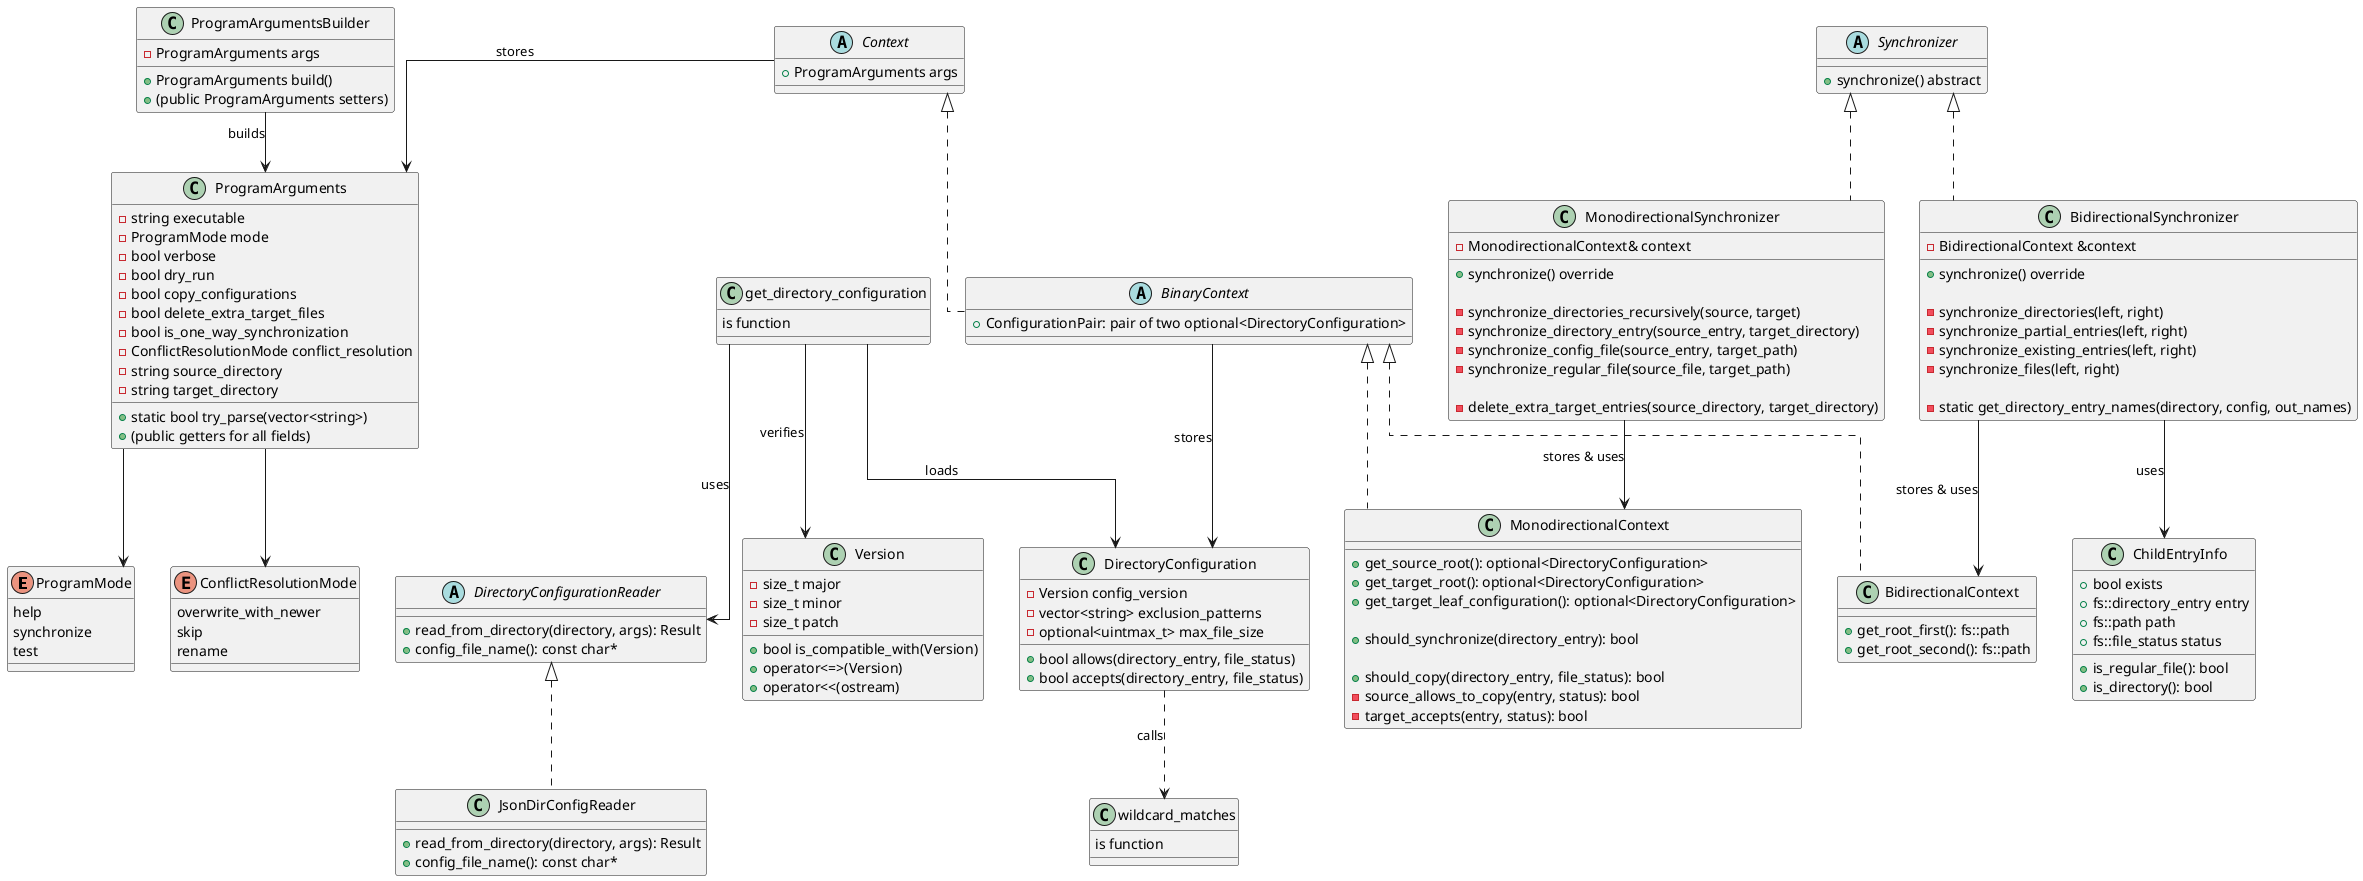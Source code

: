 @startuml
'skinparam classAttributeIconSize 0
'skinparam defaultTextAlignment left
skinparam linetype ortho

' ==== ENUMS AND SUPPORT TYPES ====
enum ProgramMode {
    help
    synchronize
    test
}

enum ConflictResolutionMode {
    overwrite_with_newer
    skip
    rename
}

class ProgramArguments {
    -string executable
    -ProgramMode mode
    -bool verbose
    -bool dry_run
    -bool copy_configurations
    -bool delete_extra_target_files
    -bool is_one_way_synchronization
    -ConflictResolutionMode conflict_resolution
    -string source_directory
    -string target_directory

    +static bool try_parse(vector<string>)
    +(public getters for all fields)
}

class ProgramArgumentsBuilder {
    -ProgramArguments args

    +ProgramArguments build()
    +(public ProgramArguments setters)
}

class DirectoryConfiguration {
    -Version config_version
    -vector<string> exclusion_patterns
    -optional<uintmax_t> max_file_size
    +bool allows(directory_entry, file_status)
    +bool accepts(directory_entry, file_status)
}

class Version {
    -size_t major
    -size_t minor
    -size_t patch
    +bool is_compatible_with(Version)
    +operator<=>(Version)
    +operator<<(ostream)
}

class wildcard_matches {
    is function
}

abstract class DirectoryConfigurationReader {
    +read_from_directory(directory, args): Result
    +config_file_name(): const char*
}

class JsonDirConfigReader implements DirectoryConfigurationReader {
    +read_from_directory(directory, args): Result
    +config_file_name(): const char*
}

abstract class Context {
    +ProgramArguments args
}

abstract class BinaryContext implements Context {
    +ConfigurationPair: pair of two optional<DirectoryConfiguration>
}

abstract class Synchronizer {
    +synchronize() abstract
}

class MonodirectionalContext implements BinaryContext {
    +get_source_root(): optional<DirectoryConfiguration>
    +get_target_root(): optional<DirectoryConfiguration>
    +get_target_leaf_configuration(): optional<DirectoryConfiguration>

    +should_synchronize(directory_entry): bool

    +should_copy(directory_entry, file_status): bool
    -source_allows_to_copy(entry, status): bool
    -target_accepts(entry, status): bool
}

class MonodirectionalSynchronizer implements Synchronizer {
    -MonodirectionalContext& context

    +synchronize() override

    -synchronize_directories_recursively(source, target)
    -synchronize_directory_entry(source_entry, target_directory)
    -synchronize_config_file(source_entry, target_path)
    -synchronize_regular_file(source_file, target_path)

    -delete_extra_target_entries(source_directory, target_directory)
}

class BidirectionalContext implements BinaryContext {
    +get_root_first(): fs::path
	+get_root_second(): fs::path
}

class ChildEntryInfo {
    +bool exists
    +fs::directory_entry entry
    +fs::path path
    +fs::file_status status
    +is_regular_file(): bool
    +is_directory(): bool
}

class BidirectionalSynchronizer implements Synchronizer {
	-BidirectionalContext &context

	+synchronize() override

	-synchronize_directories(left, right)
	-synchronize_partial_entries(left, right)
	-synchronize_existing_entries(left, right)
	-synchronize_files(left, right)

	-static get_directory_entry_names(directory, config, out_names)
}

' ==== FUNCTIONS AS CLASS ICONS ====

class get_directory_configuration {
    is function
}

' ==== STRUCT RELATIONSHIPS ====

ProgramArgumentsBuilder --> ProgramArguments : builds

Context --> ProgramArguments : stores

MonodirectionalSynchronizer --> MonodirectionalContext : stores & uses
BidirectionalSynchronizer --> BidirectionalContext : stores & uses

DirectoryConfiguration ..> wildcard_matches : calls

BinaryContext --> DirectoryConfiguration : stores
BidirectionalSynchronizer --> ChildEntryInfo : uses

ProgramArguments --> ProgramMode
ProgramArguments --> ConflictResolutionMode

get_directory_configuration --> DirectoryConfiguration : loads
get_directory_configuration --> DirectoryConfigurationReader : uses
get_directory_configuration --> Version : verifies

@enduml
